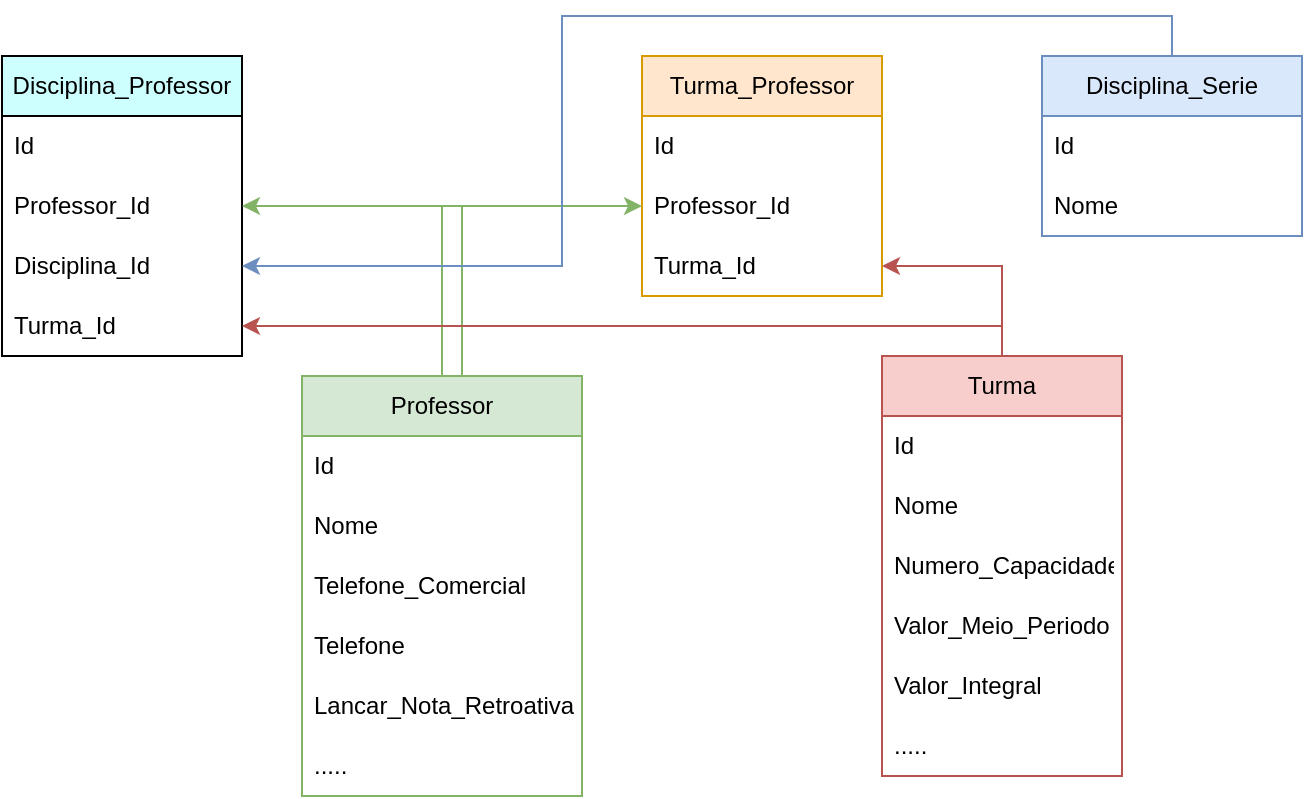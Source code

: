 <mxfile version="25.0.3">
  <diagram id="C5RBs43oDa-KdzZeNtuy" name="Page-1">
    <mxGraphModel dx="1114" dy="602" grid="1" gridSize="10" guides="1" tooltips="1" connect="1" arrows="1" fold="1" page="1" pageScale="1" pageWidth="827" pageHeight="1169" math="0" shadow="0">
      <root>
        <mxCell id="WIyWlLk6GJQsqaUBKTNV-0" />
        <mxCell id="WIyWlLk6GJQsqaUBKTNV-1" parent="WIyWlLk6GJQsqaUBKTNV-0" />
        <mxCell id="VghWI9zEfuvibn3M-RrE-0" value="Disciplina_Professor" style="swimlane;fontStyle=0;childLayout=stackLayout;horizontal=1;startSize=30;horizontalStack=0;resizeParent=1;resizeParentMax=0;resizeLast=0;collapsible=1;marginBottom=0;whiteSpace=wrap;html=1;fillColor=#ceffff;" vertex="1" parent="WIyWlLk6GJQsqaUBKTNV-1">
          <mxGeometry x="40" y="40" width="120" height="150" as="geometry" />
        </mxCell>
        <mxCell id="VghWI9zEfuvibn3M-RrE-1" value="Id" style="text;strokeColor=none;fillColor=none;align=left;verticalAlign=middle;spacingLeft=4;spacingRight=4;overflow=hidden;points=[[0,0.5],[1,0.5]];portConstraint=eastwest;rotatable=0;whiteSpace=wrap;html=1;" vertex="1" parent="VghWI9zEfuvibn3M-RrE-0">
          <mxGeometry y="30" width="120" height="30" as="geometry" />
        </mxCell>
        <mxCell id="VghWI9zEfuvibn3M-RrE-2" value="Professor_Id" style="text;strokeColor=none;fillColor=none;align=left;verticalAlign=middle;spacingLeft=4;spacingRight=4;overflow=hidden;points=[[0,0.5],[1,0.5]];portConstraint=eastwest;rotatable=0;whiteSpace=wrap;html=1;" vertex="1" parent="VghWI9zEfuvibn3M-RrE-0">
          <mxGeometry y="60" width="120" height="30" as="geometry" />
        </mxCell>
        <mxCell id="VghWI9zEfuvibn3M-RrE-3" value="Disciplina_Id" style="text;strokeColor=none;fillColor=none;align=left;verticalAlign=middle;spacingLeft=4;spacingRight=4;overflow=hidden;points=[[0,0.5],[1,0.5]];portConstraint=eastwest;rotatable=0;whiteSpace=wrap;html=1;" vertex="1" parent="VghWI9zEfuvibn3M-RrE-0">
          <mxGeometry y="90" width="120" height="30" as="geometry" />
        </mxCell>
        <mxCell id="VghWI9zEfuvibn3M-RrE-9" value="Turma_Id" style="text;strokeColor=none;fillColor=none;align=left;verticalAlign=middle;spacingLeft=4;spacingRight=4;overflow=hidden;points=[[0,0.5],[1,0.5]];portConstraint=eastwest;rotatable=0;whiteSpace=wrap;html=1;" vertex="1" parent="VghWI9zEfuvibn3M-RrE-0">
          <mxGeometry y="120" width="120" height="30" as="geometry" />
        </mxCell>
        <mxCell id="VghWI9zEfuvibn3M-RrE-10" value="Turma_Professor" style="swimlane;fontStyle=0;childLayout=stackLayout;horizontal=1;startSize=30;horizontalStack=0;resizeParent=1;resizeParentMax=0;resizeLast=0;collapsible=1;marginBottom=0;whiteSpace=wrap;html=1;fillColor=#ffe6cc;strokeColor=#d79b00;" vertex="1" parent="WIyWlLk6GJQsqaUBKTNV-1">
          <mxGeometry x="360" y="40" width="120" height="120" as="geometry" />
        </mxCell>
        <mxCell id="VghWI9zEfuvibn3M-RrE-11" value="Id" style="text;strokeColor=none;fillColor=none;align=left;verticalAlign=middle;spacingLeft=4;spacingRight=4;overflow=hidden;points=[[0,0.5],[1,0.5]];portConstraint=eastwest;rotatable=0;whiteSpace=wrap;html=1;" vertex="1" parent="VghWI9zEfuvibn3M-RrE-10">
          <mxGeometry y="30" width="120" height="30" as="geometry" />
        </mxCell>
        <mxCell id="VghWI9zEfuvibn3M-RrE-12" value="Professor_Id" style="text;strokeColor=none;fillColor=none;align=left;verticalAlign=middle;spacingLeft=4;spacingRight=4;overflow=hidden;points=[[0,0.5],[1,0.5]];portConstraint=eastwest;rotatable=0;whiteSpace=wrap;html=1;" vertex="1" parent="VghWI9zEfuvibn3M-RrE-10">
          <mxGeometry y="60" width="120" height="30" as="geometry" />
        </mxCell>
        <mxCell id="VghWI9zEfuvibn3M-RrE-13" value="Turma_Id" style="text;strokeColor=none;fillColor=none;align=left;verticalAlign=middle;spacingLeft=4;spacingRight=4;overflow=hidden;points=[[0,0.5],[1,0.5]];portConstraint=eastwest;rotatable=0;whiteSpace=wrap;html=1;" vertex="1" parent="VghWI9zEfuvibn3M-RrE-10">
          <mxGeometry y="90" width="120" height="30" as="geometry" />
        </mxCell>
        <mxCell id="VghWI9zEfuvibn3M-RrE-22" style="edgeStyle=orthogonalEdgeStyle;rounded=0;orthogonalLoop=1;jettySize=auto;html=1;exitX=0.5;exitY=0;exitDx=0;exitDy=0;entryX=1;entryY=0.5;entryDx=0;entryDy=0;fillColor=#d5e8d4;strokeColor=#82b366;" edge="1" parent="WIyWlLk6GJQsqaUBKTNV-1" source="VghWI9zEfuvibn3M-RrE-15" target="VghWI9zEfuvibn3M-RrE-0">
          <mxGeometry relative="1" as="geometry">
            <Array as="points">
              <mxPoint x="270" y="115" />
            </Array>
          </mxGeometry>
        </mxCell>
        <mxCell id="VghWI9zEfuvibn3M-RrE-23" style="edgeStyle=orthogonalEdgeStyle;rounded=0;orthogonalLoop=1;jettySize=auto;html=1;entryX=0;entryY=0.5;entryDx=0;entryDy=0;fillColor=#d5e8d4;strokeColor=#82b366;" edge="1" parent="WIyWlLk6GJQsqaUBKTNV-1" source="VghWI9zEfuvibn3M-RrE-15" target="VghWI9zEfuvibn3M-RrE-12">
          <mxGeometry relative="1" as="geometry" />
        </mxCell>
        <mxCell id="VghWI9zEfuvibn3M-RrE-15" value="Professor" style="swimlane;fontStyle=0;childLayout=stackLayout;horizontal=1;startSize=30;horizontalStack=0;resizeParent=1;resizeParentMax=0;resizeLast=0;collapsible=1;marginBottom=0;whiteSpace=wrap;html=1;fillColor=#d5e8d4;strokeColor=#82b366;" vertex="1" parent="WIyWlLk6GJQsqaUBKTNV-1">
          <mxGeometry x="190" y="200" width="140" height="210" as="geometry" />
        </mxCell>
        <mxCell id="VghWI9zEfuvibn3M-RrE-16" value="Id" style="text;strokeColor=none;fillColor=none;align=left;verticalAlign=middle;spacingLeft=4;spacingRight=4;overflow=hidden;points=[[0,0.5],[1,0.5]];portConstraint=eastwest;rotatable=0;whiteSpace=wrap;html=1;" vertex="1" parent="VghWI9zEfuvibn3M-RrE-15">
          <mxGeometry y="30" width="140" height="30" as="geometry" />
        </mxCell>
        <mxCell id="VghWI9zEfuvibn3M-RrE-17" value="Nome" style="text;strokeColor=none;fillColor=none;align=left;verticalAlign=middle;spacingLeft=4;spacingRight=4;overflow=hidden;points=[[0,0.5],[1,0.5]];portConstraint=eastwest;rotatable=0;whiteSpace=wrap;html=1;" vertex="1" parent="VghWI9zEfuvibn3M-RrE-15">
          <mxGeometry y="60" width="140" height="30" as="geometry" />
        </mxCell>
        <mxCell id="VghWI9zEfuvibn3M-RrE-18" value="Telefone_Comercial" style="text;strokeColor=none;fillColor=none;align=left;verticalAlign=middle;spacingLeft=4;spacingRight=4;overflow=hidden;points=[[0,0.5],[1,0.5]];portConstraint=eastwest;rotatable=0;whiteSpace=wrap;html=1;" vertex="1" parent="VghWI9zEfuvibn3M-RrE-15">
          <mxGeometry y="90" width="140" height="30" as="geometry" />
        </mxCell>
        <mxCell id="VghWI9zEfuvibn3M-RrE-19" value="Telefone" style="text;strokeColor=none;fillColor=none;align=left;verticalAlign=middle;spacingLeft=4;spacingRight=4;overflow=hidden;points=[[0,0.5],[1,0.5]];portConstraint=eastwest;rotatable=0;whiteSpace=wrap;html=1;" vertex="1" parent="VghWI9zEfuvibn3M-RrE-15">
          <mxGeometry y="120" width="140" height="30" as="geometry" />
        </mxCell>
        <mxCell id="VghWI9zEfuvibn3M-RrE-20" value="Lancar_Nota_Retroativa" style="text;strokeColor=none;fillColor=none;align=left;verticalAlign=middle;spacingLeft=4;spacingRight=4;overflow=hidden;points=[[0,0.5],[1,0.5]];portConstraint=eastwest;rotatable=0;whiteSpace=wrap;html=1;" vertex="1" parent="VghWI9zEfuvibn3M-RrE-15">
          <mxGeometry y="150" width="140" height="30" as="geometry" />
        </mxCell>
        <mxCell id="VghWI9zEfuvibn3M-RrE-21" value="....." style="text;strokeColor=none;fillColor=none;align=left;verticalAlign=middle;spacingLeft=4;spacingRight=4;overflow=hidden;points=[[0,0.5],[1,0.5]];portConstraint=eastwest;rotatable=0;whiteSpace=wrap;html=1;" vertex="1" parent="VghWI9zEfuvibn3M-RrE-15">
          <mxGeometry y="180" width="140" height="30" as="geometry" />
        </mxCell>
        <mxCell id="VghWI9zEfuvibn3M-RrE-35" style="edgeStyle=orthogonalEdgeStyle;rounded=0;orthogonalLoop=1;jettySize=auto;html=1;fillColor=#f8cecc;strokeColor=#b85450;" edge="1" parent="WIyWlLk6GJQsqaUBKTNV-1" source="VghWI9zEfuvibn3M-RrE-24" target="VghWI9zEfuvibn3M-RrE-13">
          <mxGeometry relative="1" as="geometry" />
        </mxCell>
        <mxCell id="VghWI9zEfuvibn3M-RrE-36" style="edgeStyle=orthogonalEdgeStyle;rounded=0;orthogonalLoop=1;jettySize=auto;html=1;fillColor=#f8cecc;strokeColor=#b85450;" edge="1" parent="WIyWlLk6GJQsqaUBKTNV-1" source="VghWI9zEfuvibn3M-RrE-24" target="VghWI9zEfuvibn3M-RrE-9">
          <mxGeometry relative="1" as="geometry">
            <Array as="points">
              <mxPoint x="540" y="175" />
            </Array>
          </mxGeometry>
        </mxCell>
        <mxCell id="VghWI9zEfuvibn3M-RrE-24" value="Turma" style="swimlane;fontStyle=0;childLayout=stackLayout;horizontal=1;startSize=30;horizontalStack=0;resizeParent=1;resizeParentMax=0;resizeLast=0;collapsible=1;marginBottom=0;whiteSpace=wrap;html=1;fillColor=#f8cecc;strokeColor=#b85450;" vertex="1" parent="WIyWlLk6GJQsqaUBKTNV-1">
          <mxGeometry x="480" y="190" width="120" height="210" as="geometry" />
        </mxCell>
        <mxCell id="VghWI9zEfuvibn3M-RrE-25" value="Id" style="text;strokeColor=none;fillColor=none;align=left;verticalAlign=middle;spacingLeft=4;spacingRight=4;overflow=hidden;points=[[0,0.5],[1,0.5]];portConstraint=eastwest;rotatable=0;whiteSpace=wrap;html=1;" vertex="1" parent="VghWI9zEfuvibn3M-RrE-24">
          <mxGeometry y="30" width="120" height="30" as="geometry" />
        </mxCell>
        <mxCell id="VghWI9zEfuvibn3M-RrE-26" value="Nome" style="text;strokeColor=none;fillColor=none;align=left;verticalAlign=middle;spacingLeft=4;spacingRight=4;overflow=hidden;points=[[0,0.5],[1,0.5]];portConstraint=eastwest;rotatable=0;whiteSpace=wrap;html=1;" vertex="1" parent="VghWI9zEfuvibn3M-RrE-24">
          <mxGeometry y="60" width="120" height="30" as="geometry" />
        </mxCell>
        <mxCell id="VghWI9zEfuvibn3M-RrE-27" value="Numero_Capacidade" style="text;strokeColor=none;fillColor=none;align=left;verticalAlign=middle;spacingLeft=4;spacingRight=4;overflow=hidden;points=[[0,0.5],[1,0.5]];portConstraint=eastwest;rotatable=0;whiteSpace=wrap;html=1;" vertex="1" parent="VghWI9zEfuvibn3M-RrE-24">
          <mxGeometry y="90" width="120" height="30" as="geometry" />
        </mxCell>
        <mxCell id="VghWI9zEfuvibn3M-RrE-28" value="Valor_Meio_Periodo" style="text;strokeColor=none;fillColor=none;align=left;verticalAlign=middle;spacingLeft=4;spacingRight=4;overflow=hidden;points=[[0,0.5],[1,0.5]];portConstraint=eastwest;rotatable=0;whiteSpace=wrap;html=1;" vertex="1" parent="VghWI9zEfuvibn3M-RrE-24">
          <mxGeometry y="120" width="120" height="30" as="geometry" />
        </mxCell>
        <mxCell id="VghWI9zEfuvibn3M-RrE-29" value="Valor_Integral" style="text;strokeColor=none;fillColor=none;align=left;verticalAlign=middle;spacingLeft=4;spacingRight=4;overflow=hidden;points=[[0,0.5],[1,0.5]];portConstraint=eastwest;rotatable=0;whiteSpace=wrap;html=1;" vertex="1" parent="VghWI9zEfuvibn3M-RrE-24">
          <mxGeometry y="150" width="120" height="30" as="geometry" />
        </mxCell>
        <mxCell id="VghWI9zEfuvibn3M-RrE-30" value="....." style="text;strokeColor=none;fillColor=none;align=left;verticalAlign=middle;spacingLeft=4;spacingRight=4;overflow=hidden;points=[[0,0.5],[1,0.5]];portConstraint=eastwest;rotatable=0;whiteSpace=wrap;html=1;" vertex="1" parent="VghWI9zEfuvibn3M-RrE-24">
          <mxGeometry y="180" width="120" height="30" as="geometry" />
        </mxCell>
        <mxCell id="VghWI9zEfuvibn3M-RrE-41" value="Disciplina_Serie" style="swimlane;fontStyle=0;childLayout=stackLayout;horizontal=1;startSize=30;horizontalStack=0;resizeParent=1;resizeParentMax=0;resizeLast=0;collapsible=1;marginBottom=0;whiteSpace=wrap;html=1;fillColor=#dae8fc;strokeColor=#6c8ebf;" vertex="1" parent="WIyWlLk6GJQsqaUBKTNV-1">
          <mxGeometry x="560" y="40" width="130" height="90" as="geometry" />
        </mxCell>
        <mxCell id="VghWI9zEfuvibn3M-RrE-42" value="Id" style="text;strokeColor=none;fillColor=none;align=left;verticalAlign=middle;spacingLeft=4;spacingRight=4;overflow=hidden;points=[[0,0.5],[1,0.5]];portConstraint=eastwest;rotatable=0;whiteSpace=wrap;html=1;" vertex="1" parent="VghWI9zEfuvibn3M-RrE-41">
          <mxGeometry y="30" width="130" height="30" as="geometry" />
        </mxCell>
        <mxCell id="VghWI9zEfuvibn3M-RrE-43" value="Nome" style="text;strokeColor=none;fillColor=none;align=left;verticalAlign=middle;spacingLeft=4;spacingRight=4;overflow=hidden;points=[[0,0.5],[1,0.5]];portConstraint=eastwest;rotatable=0;whiteSpace=wrap;html=1;" vertex="1" parent="VghWI9zEfuvibn3M-RrE-41">
          <mxGeometry y="60" width="130" height="30" as="geometry" />
        </mxCell>
        <mxCell id="VghWI9zEfuvibn3M-RrE-45" style="edgeStyle=orthogonalEdgeStyle;rounded=0;orthogonalLoop=1;jettySize=auto;html=1;exitX=0.5;exitY=0;exitDx=0;exitDy=0;entryX=1;entryY=0.5;entryDx=0;entryDy=0;fillColor=#dae8fc;strokeColor=#6c8ebf;" edge="1" parent="WIyWlLk6GJQsqaUBKTNV-1" source="VghWI9zEfuvibn3M-RrE-41" target="VghWI9zEfuvibn3M-RrE-3">
          <mxGeometry relative="1" as="geometry">
            <Array as="points">
              <mxPoint x="625" y="20" />
              <mxPoint x="320" y="20" />
              <mxPoint x="320" y="145" />
            </Array>
          </mxGeometry>
        </mxCell>
      </root>
    </mxGraphModel>
  </diagram>
</mxfile>
